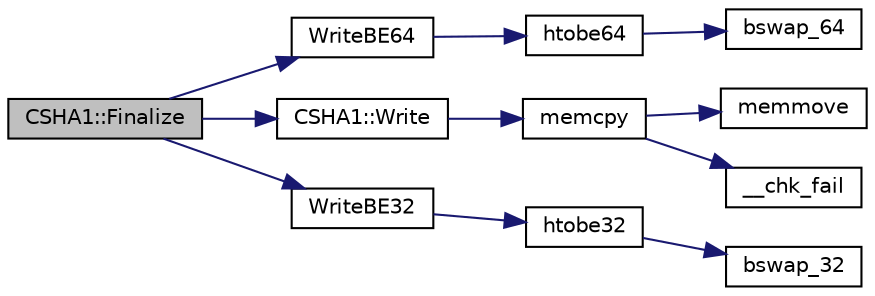 digraph "CSHA1::Finalize"
{
  edge [fontname="Helvetica",fontsize="10",labelfontname="Helvetica",labelfontsize="10"];
  node [fontname="Helvetica",fontsize="10",shape=record];
  rankdir="LR";
  Node2 [label="CSHA1::Finalize",height=0.2,width=0.4,color="black", fillcolor="grey75", style="filled", fontcolor="black"];
  Node2 -> Node3 [color="midnightblue",fontsize="10",style="solid",fontname="Helvetica"];
  Node3 [label="WriteBE64",height=0.2,width=0.4,color="black", fillcolor="white", style="filled",URL="$dc/d54/common_8h.html#ab960e95bf479af0a88a20800366b6131"];
  Node3 -> Node4 [color="midnightblue",fontsize="10",style="solid",fontname="Helvetica"];
  Node4 [label="htobe64",height=0.2,width=0.4,color="black", fillcolor="white", style="filled",URL="$d1/d84/endian_8h.html#a55844e5fbe9a8ab3e9793335a16e2efc"];
  Node4 -> Node5 [color="midnightblue",fontsize="10",style="solid",fontname="Helvetica"];
  Node5 [label="bswap_64",height=0.2,width=0.4,color="black", fillcolor="white", style="filled",URL="$db/dc9/byteswap_8h.html#aaf6a6e8515061fb001505d3b9f6164e2"];
  Node2 -> Node6 [color="midnightblue",fontsize="10",style="solid",fontname="Helvetica"];
  Node6 [label="CSHA1::Write",height=0.2,width=0.4,color="black", fillcolor="white", style="filled",URL="$d9/d3f/class_c_s_h_a1.html#a4322be694ccb2d9864e0cd0c30496a8a"];
  Node6 -> Node7 [color="midnightblue",fontsize="10",style="solid",fontname="Helvetica"];
  Node7 [label="memcpy",height=0.2,width=0.4,color="black", fillcolor="white", style="filled",URL="$d5/d9f/glibc__compat_8cpp.html#a0f46826ab0466591e136db24394923cf"];
  Node7 -> Node8 [color="midnightblue",fontsize="10",style="solid",fontname="Helvetica"];
  Node8 [label="memmove",height=0.2,width=0.4,color="black", fillcolor="white", style="filled",URL="$d5/d9f/glibc__compat_8cpp.html#a9778d49e9029dd75bc53ecbbf9f5e9a1"];
  Node7 -> Node9 [color="midnightblue",fontsize="10",style="solid",fontname="Helvetica"];
  Node9 [label="__chk_fail",height=0.2,width=0.4,color="black", fillcolor="white", style="filled",URL="$d5/d9f/glibc__compat_8cpp.html#a424ac71631da5ada2976630ff67051d1"];
  Node2 -> Node10 [color="midnightblue",fontsize="10",style="solid",fontname="Helvetica"];
  Node10 [label="WriteBE32",height=0.2,width=0.4,color="black", fillcolor="white", style="filled",URL="$dc/d54/common_8h.html#aa3a53ff883fd14480eb603d00123a74a"];
  Node10 -> Node11 [color="midnightblue",fontsize="10",style="solid",fontname="Helvetica"];
  Node11 [label="htobe32",height=0.2,width=0.4,color="black", fillcolor="white", style="filled",URL="$d1/d84/endian_8h.html#a3ca91566984b6dca7a0f6fc2694a203c"];
  Node11 -> Node12 [color="midnightblue",fontsize="10",style="solid",fontname="Helvetica"];
  Node12 [label="bswap_32",height=0.2,width=0.4,color="black", fillcolor="white", style="filled",URL="$db/dc9/byteswap_8h.html#acdd5094f58e4c6e2b0176654b7f20e1c"];
}
